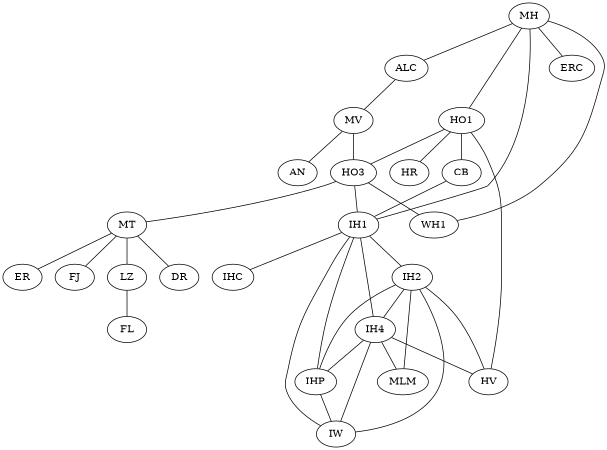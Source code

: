 strict graph ip_map {
size="5,3";
start=12;
edge [len=1.5];
	ALC -- MV -- AN;
	HO1 -- CB -- IH1 -- IHC;
	HO1 -- {HO3 HR HV};
	HO3 -- {IH1 MT};
	IH1 -- {IHP IW IH2 IH4};
	IH2 -- {MLM HV IHP IW IH1 IH4};
	IH4 -- {MLM HV IHP IW IH1 IH2};
	IHP -- {IW IH1 IH2 IH4 };
	LZ -- FL;
	MH -- {ERC ALC WH1 HO1 IH1};
	MT -- {DR; ER; FJ; LZ};
	MV -- HO3 -- WH1;
}

